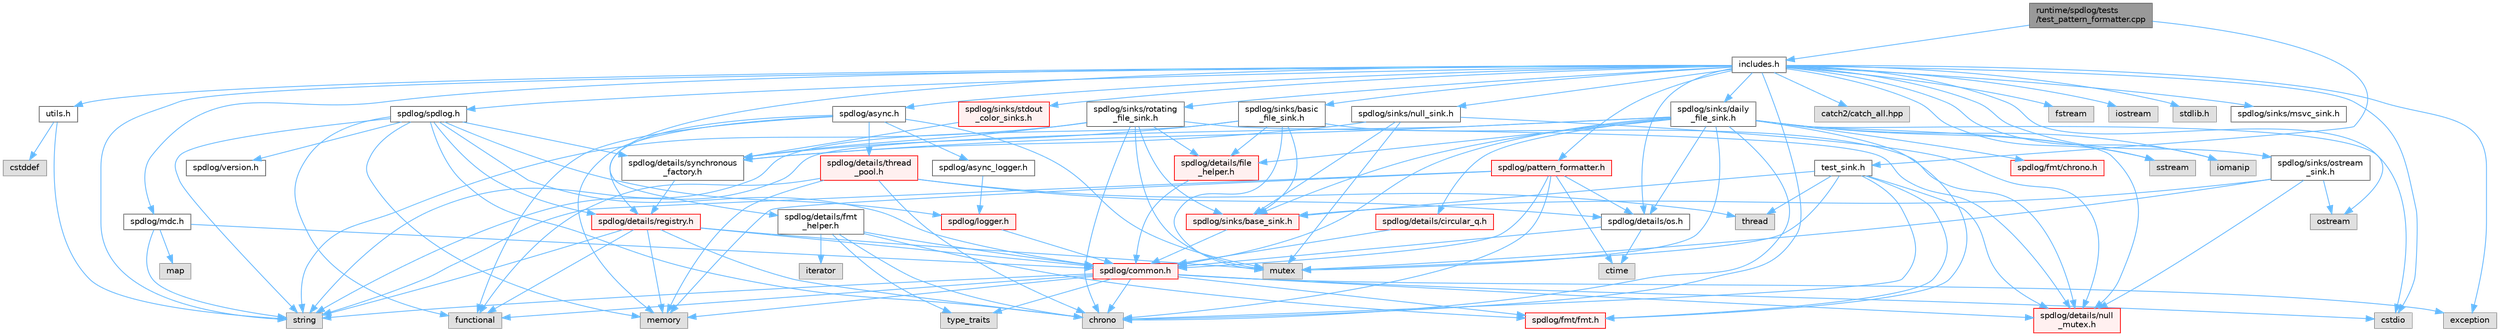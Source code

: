 digraph "runtime/spdlog/tests/test_pattern_formatter.cpp"
{
 // LATEX_PDF_SIZE
  bgcolor="transparent";
  edge [fontname=Helvetica,fontsize=10,labelfontname=Helvetica,labelfontsize=10];
  node [fontname=Helvetica,fontsize=10,shape=box,height=0.2,width=0.4];
  Node1 [id="Node000001",label="runtime/spdlog/tests\l/test_pattern_formatter.cpp",height=0.2,width=0.4,color="gray40", fillcolor="grey60", style="filled", fontcolor="black",tooltip=" "];
  Node1 -> Node2 [id="edge1_Node000001_Node000002",color="steelblue1",style="solid",tooltip=" "];
  Node2 [id="Node000002",label="includes.h",height=0.2,width=0.4,color="grey40", fillcolor="white", style="filled",URL="$includes_8h.html",tooltip=" "];
  Node2 -> Node3 [id="edge2_Node000002_Node000003",color="steelblue1",style="solid",tooltip=" "];
  Node3 [id="Node000003",label="catch2/catch_all.hpp",height=0.2,width=0.4,color="grey60", fillcolor="#E0E0E0", style="filled",tooltip=" "];
  Node2 -> Node4 [id="edge3_Node000002_Node000004",color="steelblue1",style="solid",tooltip=" "];
  Node4 [id="Node000004",label="utils.h",height=0.2,width=0.4,color="grey40", fillcolor="white", style="filled",URL="$tests_2utils_8h.html",tooltip=" "];
  Node4 -> Node5 [id="edge4_Node000004_Node000005",color="steelblue1",style="solid",tooltip=" "];
  Node5 [id="Node000005",label="cstddef",height=0.2,width=0.4,color="grey60", fillcolor="#E0E0E0", style="filled",tooltip=" "];
  Node4 -> Node6 [id="edge5_Node000004_Node000006",color="steelblue1",style="solid",tooltip=" "];
  Node6 [id="Node000006",label="string",height=0.2,width=0.4,color="grey60", fillcolor="#E0E0E0", style="filled",tooltip=" "];
  Node2 -> Node7 [id="edge6_Node000002_Node000007",color="steelblue1",style="solid",tooltip=" "];
  Node7 [id="Node000007",label="chrono",height=0.2,width=0.4,color="grey60", fillcolor="#E0E0E0", style="filled",tooltip=" "];
  Node2 -> Node8 [id="edge7_Node000002_Node000008",color="steelblue1",style="solid",tooltip=" "];
  Node8 [id="Node000008",label="cstdio",height=0.2,width=0.4,color="grey60", fillcolor="#E0E0E0", style="filled",tooltip=" "];
  Node2 -> Node9 [id="edge8_Node000002_Node000009",color="steelblue1",style="solid",tooltip=" "];
  Node9 [id="Node000009",label="exception",height=0.2,width=0.4,color="grey60", fillcolor="#E0E0E0", style="filled",tooltip=" "];
  Node2 -> Node10 [id="edge9_Node000002_Node000010",color="steelblue1",style="solid",tooltip=" "];
  Node10 [id="Node000010",label="fstream",height=0.2,width=0.4,color="grey60", fillcolor="#E0E0E0", style="filled",tooltip=" "];
  Node2 -> Node11 [id="edge10_Node000002_Node000011",color="steelblue1",style="solid",tooltip=" "];
  Node11 [id="Node000011",label="iostream",height=0.2,width=0.4,color="grey60", fillcolor="#E0E0E0", style="filled",tooltip=" "];
  Node2 -> Node12 [id="edge11_Node000002_Node000012",color="steelblue1",style="solid",tooltip=" "];
  Node12 [id="Node000012",label="ostream",height=0.2,width=0.4,color="grey60", fillcolor="#E0E0E0", style="filled",tooltip=" "];
  Node2 -> Node13 [id="edge12_Node000002_Node000013",color="steelblue1",style="solid",tooltip=" "];
  Node13 [id="Node000013",label="sstream",height=0.2,width=0.4,color="grey60", fillcolor="#E0E0E0", style="filled",tooltip=" "];
  Node2 -> Node6 [id="edge13_Node000002_Node000006",color="steelblue1",style="solid",tooltip=" "];
  Node2 -> Node14 [id="edge14_Node000002_Node000014",color="steelblue1",style="solid",tooltip=" "];
  Node14 [id="Node000014",label="iomanip",height=0.2,width=0.4,color="grey60", fillcolor="#E0E0E0", style="filled",tooltip=" "];
  Node2 -> Node15 [id="edge15_Node000002_Node000015",color="steelblue1",style="solid",tooltip=" "];
  Node15 [id="Node000015",label="stdlib.h",height=0.2,width=0.4,color="grey60", fillcolor="#E0E0E0", style="filled",tooltip=" "];
  Node2 -> Node16 [id="edge16_Node000002_Node000016",color="steelblue1",style="solid",tooltip=" "];
  Node16 [id="Node000016",label="spdlog/spdlog.h",height=0.2,width=0.4,color="grey40", fillcolor="white", style="filled",URL="$spdlog_8h.html",tooltip=" "];
  Node16 -> Node17 [id="edge17_Node000016_Node000017",color="steelblue1",style="solid",tooltip=" "];
  Node17 [id="Node000017",label="spdlog/common.h",height=0.2,width=0.4,color="red", fillcolor="#FFF0F0", style="filled",URL="$common_8h.html",tooltip=" "];
  Node17 -> Node18 [id="edge18_Node000017_Node000018",color="steelblue1",style="solid",tooltip=" "];
  Node18 [id="Node000018",label="spdlog/details/null\l_mutex.h",height=0.2,width=0.4,color="red", fillcolor="#FFF0F0", style="filled",URL="$null__mutex_8h.html",tooltip=" "];
  Node17 -> Node7 [id="edge19_Node000017_Node000007",color="steelblue1",style="solid",tooltip=" "];
  Node17 -> Node8 [id="edge20_Node000017_Node000008",color="steelblue1",style="solid",tooltip=" "];
  Node17 -> Node9 [id="edge21_Node000017_Node000009",color="steelblue1",style="solid",tooltip=" "];
  Node17 -> Node22 [id="edge22_Node000017_Node000022",color="steelblue1",style="solid",tooltip=" "];
  Node22 [id="Node000022",label="functional",height=0.2,width=0.4,color="grey60", fillcolor="#E0E0E0", style="filled",tooltip=" "];
  Node17 -> Node24 [id="edge23_Node000017_Node000024",color="steelblue1",style="solid",tooltip=" "];
  Node24 [id="Node000024",label="memory",height=0.2,width=0.4,color="grey60", fillcolor="#E0E0E0", style="filled",tooltip=" "];
  Node17 -> Node6 [id="edge24_Node000017_Node000006",color="steelblue1",style="solid",tooltip=" "];
  Node17 -> Node25 [id="edge25_Node000017_Node000025",color="steelblue1",style="solid",tooltip=" "];
  Node25 [id="Node000025",label="type_traits",height=0.2,width=0.4,color="grey60", fillcolor="#E0E0E0", style="filled",tooltip=" "];
  Node17 -> Node26 [id="edge26_Node000017_Node000026",color="steelblue1",style="solid",tooltip=" "];
  Node26 [id="Node000026",label="spdlog/fmt/fmt.h",height=0.2,width=0.4,color="red", fillcolor="#FFF0F0", style="filled",URL="$fmt_8h.html",tooltip=" "];
  Node16 -> Node185 [id="edge27_Node000016_Node000185",color="steelblue1",style="solid",tooltip=" "];
  Node185 [id="Node000185",label="spdlog/details/registry.h",height=0.2,width=0.4,color="red", fillcolor="#FFF0F0", style="filled",URL="$registry_8h.html",tooltip=" "];
  Node185 -> Node17 [id="edge28_Node000185_Node000017",color="steelblue1",style="solid",tooltip=" "];
  Node185 -> Node7 [id="edge29_Node000185_Node000007",color="steelblue1",style="solid",tooltip=" "];
  Node185 -> Node22 [id="edge30_Node000185_Node000022",color="steelblue1",style="solid",tooltip=" "];
  Node185 -> Node24 [id="edge31_Node000185_Node000024",color="steelblue1",style="solid",tooltip=" "];
  Node185 -> Node188 [id="edge32_Node000185_Node000188",color="steelblue1",style="solid",tooltip=" "];
  Node188 [id="Node000188",label="mutex",height=0.2,width=0.4,color="grey60", fillcolor="#E0E0E0", style="filled",tooltip=" "];
  Node185 -> Node6 [id="edge33_Node000185_Node000006",color="steelblue1",style="solid",tooltip=" "];
  Node16 -> Node191 [id="edge34_Node000016_Node000191",color="steelblue1",style="solid",tooltip=" "];
  Node191 [id="Node000191",label="spdlog/details/synchronous\l_factory.h",height=0.2,width=0.4,color="grey40", fillcolor="white", style="filled",URL="$synchronous__factory_8h.html",tooltip=" "];
  Node191 -> Node185 [id="edge35_Node000191_Node000185",color="steelblue1",style="solid",tooltip=" "];
  Node16 -> Node192 [id="edge36_Node000016_Node000192",color="steelblue1",style="solid",tooltip=" "];
  Node192 [id="Node000192",label="spdlog/logger.h",height=0.2,width=0.4,color="red", fillcolor="#FFF0F0", style="filled",URL="$logger_8h.html",tooltip=" "];
  Node192 -> Node17 [id="edge37_Node000192_Node000017",color="steelblue1",style="solid",tooltip=" "];
  Node16 -> Node198 [id="edge38_Node000016_Node000198",color="steelblue1",style="solid",tooltip=" "];
  Node198 [id="Node000198",label="spdlog/version.h",height=0.2,width=0.4,color="grey40", fillcolor="white", style="filled",URL="$spdlog_2include_2spdlog_2version_8h.html",tooltip=" "];
  Node16 -> Node7 [id="edge39_Node000016_Node000007",color="steelblue1",style="solid",tooltip=" "];
  Node16 -> Node22 [id="edge40_Node000016_Node000022",color="steelblue1",style="solid",tooltip=" "];
  Node16 -> Node24 [id="edge41_Node000016_Node000024",color="steelblue1",style="solid",tooltip=" "];
  Node16 -> Node6 [id="edge42_Node000016_Node000006",color="steelblue1",style="solid",tooltip=" "];
  Node2 -> Node199 [id="edge43_Node000002_Node000199",color="steelblue1",style="solid",tooltip=" "];
  Node199 [id="Node000199",label="spdlog/async.h",height=0.2,width=0.4,color="grey40", fillcolor="white", style="filled",URL="$async_8h.html",tooltip=" "];
  Node199 -> Node200 [id="edge44_Node000199_Node000200",color="steelblue1",style="solid",tooltip=" "];
  Node200 [id="Node000200",label="spdlog/async_logger.h",height=0.2,width=0.4,color="grey40", fillcolor="white", style="filled",URL="$async__logger_8h.html",tooltip=" "];
  Node200 -> Node192 [id="edge45_Node000200_Node000192",color="steelblue1",style="solid",tooltip=" "];
  Node199 -> Node185 [id="edge46_Node000199_Node000185",color="steelblue1",style="solid",tooltip=" "];
  Node199 -> Node201 [id="edge47_Node000199_Node000201",color="steelblue1",style="solid",tooltip=" "];
  Node201 [id="Node000201",label="spdlog/details/thread\l_pool.h",height=0.2,width=0.4,color="red", fillcolor="#FFF0F0", style="filled",URL="$thread__pool_8h.html",tooltip=" "];
  Node201 -> Node203 [id="edge48_Node000201_Node000203",color="steelblue1",style="solid",tooltip=" "];
  Node203 [id="Node000203",label="spdlog/details/os.h",height=0.2,width=0.4,color="grey40", fillcolor="white", style="filled",URL="$details_2os_8h.html",tooltip=" "];
  Node203 -> Node204 [id="edge49_Node000203_Node000204",color="steelblue1",style="solid",tooltip=" "];
  Node204 [id="Node000204",label="ctime",height=0.2,width=0.4,color="grey60", fillcolor="#E0E0E0", style="filled",tooltip=" "];
  Node203 -> Node17 [id="edge50_Node000203_Node000017",color="steelblue1",style="solid",tooltip=" "];
  Node201 -> Node7 [id="edge51_Node000201_Node000007",color="steelblue1",style="solid",tooltip=" "];
  Node201 -> Node22 [id="edge52_Node000201_Node000022",color="steelblue1",style="solid",tooltip=" "];
  Node201 -> Node24 [id="edge53_Node000201_Node000024",color="steelblue1",style="solid",tooltip=" "];
  Node201 -> Node189 [id="edge54_Node000201_Node000189",color="steelblue1",style="solid",tooltip=" "];
  Node189 [id="Node000189",label="thread",height=0.2,width=0.4,color="grey60", fillcolor="#E0E0E0", style="filled",tooltip=" "];
  Node199 -> Node22 [id="edge55_Node000199_Node000022",color="steelblue1",style="solid",tooltip=" "];
  Node199 -> Node24 [id="edge56_Node000199_Node000024",color="steelblue1",style="solid",tooltip=" "];
  Node199 -> Node188 [id="edge57_Node000199_Node000188",color="steelblue1",style="solid",tooltip=" "];
  Node2 -> Node205 [id="edge58_Node000002_Node000205",color="steelblue1",style="solid",tooltip=" "];
  Node205 [id="Node000205",label="spdlog/details/fmt\l_helper.h",height=0.2,width=0.4,color="grey40", fillcolor="white", style="filled",URL="$fmt__helper_8h.html",tooltip=" "];
  Node205 -> Node7 [id="edge59_Node000205_Node000007",color="steelblue1",style="solid",tooltip=" "];
  Node205 -> Node184 [id="edge60_Node000205_Node000184",color="steelblue1",style="solid",tooltip=" "];
  Node184 [id="Node000184",label="iterator",height=0.2,width=0.4,color="grey60", fillcolor="#E0E0E0", style="filled",tooltip=" "];
  Node205 -> Node17 [id="edge61_Node000205_Node000017",color="steelblue1",style="solid",tooltip=" "];
  Node205 -> Node26 [id="edge62_Node000205_Node000026",color="steelblue1",style="solid",tooltip=" "];
  Node205 -> Node25 [id="edge63_Node000205_Node000025",color="steelblue1",style="solid",tooltip=" "];
  Node2 -> Node203 [id="edge64_Node000002_Node000203",color="steelblue1",style="solid",tooltip=" "];
  Node2 -> Node206 [id="edge65_Node000002_Node000206",color="steelblue1",style="solid",tooltip=" "];
  Node206 [id="Node000206",label="spdlog/mdc.h",height=0.2,width=0.4,color="grey40", fillcolor="white", style="filled",URL="$mdc_8h.html",tooltip=" "];
  Node206 -> Node207 [id="edge66_Node000206_Node000207",color="steelblue1",style="solid",tooltip=" "];
  Node207 [id="Node000207",label="map",height=0.2,width=0.4,color="grey60", fillcolor="#E0E0E0", style="filled",tooltip=" "];
  Node206 -> Node6 [id="edge67_Node000206_Node000006",color="steelblue1",style="solid",tooltip=" "];
  Node206 -> Node17 [id="edge68_Node000206_Node000017",color="steelblue1",style="solid",tooltip=" "];
  Node2 -> Node208 [id="edge69_Node000002_Node000208",color="steelblue1",style="solid",tooltip=" "];
  Node208 [id="Node000208",label="spdlog/sinks/basic\l_file_sink.h",height=0.2,width=0.4,color="grey40", fillcolor="white", style="filled",URL="$basic__file__sink_8h.html",tooltip=" "];
  Node208 -> Node209 [id="edge70_Node000208_Node000209",color="steelblue1",style="solid",tooltip=" "];
  Node209 [id="Node000209",label="spdlog/details/file\l_helper.h",height=0.2,width=0.4,color="red", fillcolor="#FFF0F0", style="filled",URL="$file__helper_8h.html",tooltip=" "];
  Node209 -> Node17 [id="edge71_Node000209_Node000017",color="steelblue1",style="solid",tooltip=" "];
  Node208 -> Node18 [id="edge72_Node000208_Node000018",color="steelblue1",style="solid",tooltip=" "];
  Node208 -> Node191 [id="edge73_Node000208_Node000191",color="steelblue1",style="solid",tooltip=" "];
  Node208 -> Node211 [id="edge74_Node000208_Node000211",color="steelblue1",style="solid",tooltip=" "];
  Node211 [id="Node000211",label="spdlog/sinks/base_sink.h",height=0.2,width=0.4,color="red", fillcolor="#FFF0F0", style="filled",URL="$base__sink_8h.html",tooltip=" "];
  Node211 -> Node17 [id="edge75_Node000211_Node000017",color="steelblue1",style="solid",tooltip=" "];
  Node208 -> Node188 [id="edge76_Node000208_Node000188",color="steelblue1",style="solid",tooltip=" "];
  Node208 -> Node6 [id="edge77_Node000208_Node000006",color="steelblue1",style="solid",tooltip=" "];
  Node2 -> Node214 [id="edge78_Node000002_Node000214",color="steelblue1",style="solid",tooltip=" "];
  Node214 [id="Node000214",label="spdlog/sinks/daily\l_file_sink.h",height=0.2,width=0.4,color="grey40", fillcolor="white", style="filled",URL="$daily__file__sink_8h.html",tooltip=" "];
  Node214 -> Node17 [id="edge79_Node000214_Node000017",color="steelblue1",style="solid",tooltip=" "];
  Node214 -> Node194 [id="edge80_Node000214_Node000194",color="steelblue1",style="solid",tooltip=" "];
  Node194 [id="Node000194",label="spdlog/details/circular_q.h",height=0.2,width=0.4,color="red", fillcolor="#FFF0F0", style="filled",URL="$circular__q_8h.html",tooltip=" "];
  Node194 -> Node17 [id="edge81_Node000194_Node000017",color="steelblue1",style="solid",tooltip=" "];
  Node214 -> Node209 [id="edge82_Node000214_Node000209",color="steelblue1",style="solid",tooltip=" "];
  Node214 -> Node18 [id="edge83_Node000214_Node000018",color="steelblue1",style="solid",tooltip=" "];
  Node214 -> Node203 [id="edge84_Node000214_Node000203",color="steelblue1",style="solid",tooltip=" "];
  Node214 -> Node191 [id="edge85_Node000214_Node000191",color="steelblue1",style="solid",tooltip=" "];
  Node214 -> Node215 [id="edge86_Node000214_Node000215",color="steelblue1",style="solid",tooltip=" "];
  Node215 [id="Node000215",label="spdlog/fmt/chrono.h",height=0.2,width=0.4,color="red", fillcolor="#FFF0F0", style="filled",URL="$spdlog_2include_2spdlog_2fmt_2chrono_8h.html",tooltip=" "];
  Node214 -> Node26 [id="edge87_Node000214_Node000026",color="steelblue1",style="solid",tooltip=" "];
  Node214 -> Node211 [id="edge88_Node000214_Node000211",color="steelblue1",style="solid",tooltip=" "];
  Node214 -> Node7 [id="edge89_Node000214_Node000007",color="steelblue1",style="solid",tooltip=" "];
  Node214 -> Node8 [id="edge90_Node000214_Node000008",color="steelblue1",style="solid",tooltip=" "];
  Node214 -> Node14 [id="edge91_Node000214_Node000014",color="steelblue1",style="solid",tooltip=" "];
  Node214 -> Node188 [id="edge92_Node000214_Node000188",color="steelblue1",style="solid",tooltip=" "];
  Node214 -> Node13 [id="edge93_Node000214_Node000013",color="steelblue1",style="solid",tooltip=" "];
  Node214 -> Node6 [id="edge94_Node000214_Node000006",color="steelblue1",style="solid",tooltip=" "];
  Node2 -> Node217 [id="edge95_Node000002_Node000217",color="steelblue1",style="solid",tooltip=" "];
  Node217 [id="Node000217",label="spdlog/sinks/null_sink.h",height=0.2,width=0.4,color="grey40", fillcolor="white", style="filled",URL="$null__sink_8h.html",tooltip=" "];
  Node217 -> Node18 [id="edge96_Node000217_Node000018",color="steelblue1",style="solid",tooltip=" "];
  Node217 -> Node191 [id="edge97_Node000217_Node000191",color="steelblue1",style="solid",tooltip=" "];
  Node217 -> Node211 [id="edge98_Node000217_Node000211",color="steelblue1",style="solid",tooltip=" "];
  Node217 -> Node188 [id="edge99_Node000217_Node000188",color="steelblue1",style="solid",tooltip=" "];
  Node2 -> Node218 [id="edge100_Node000002_Node000218",color="steelblue1",style="solid",tooltip=" "];
  Node218 [id="Node000218",label="spdlog/sinks/ostream\l_sink.h",height=0.2,width=0.4,color="grey40", fillcolor="white", style="filled",URL="$ostream__sink_8h.html",tooltip=" "];
  Node218 -> Node18 [id="edge101_Node000218_Node000018",color="steelblue1",style="solid",tooltip=" "];
  Node218 -> Node211 [id="edge102_Node000218_Node000211",color="steelblue1",style="solid",tooltip=" "];
  Node218 -> Node188 [id="edge103_Node000218_Node000188",color="steelblue1",style="solid",tooltip=" "];
  Node218 -> Node12 [id="edge104_Node000218_Node000012",color="steelblue1",style="solid",tooltip=" "];
  Node2 -> Node219 [id="edge105_Node000002_Node000219",color="steelblue1",style="solid",tooltip=" "];
  Node219 [id="Node000219",label="spdlog/sinks/rotating\l_file_sink.h",height=0.2,width=0.4,color="grey40", fillcolor="white", style="filled",URL="$rotating__file__sink_8h.html",tooltip=" "];
  Node219 -> Node209 [id="edge106_Node000219_Node000209",color="steelblue1",style="solid",tooltip=" "];
  Node219 -> Node18 [id="edge107_Node000219_Node000018",color="steelblue1",style="solid",tooltip=" "];
  Node219 -> Node191 [id="edge108_Node000219_Node000191",color="steelblue1",style="solid",tooltip=" "];
  Node219 -> Node211 [id="edge109_Node000219_Node000211",color="steelblue1",style="solid",tooltip=" "];
  Node219 -> Node7 [id="edge110_Node000219_Node000007",color="steelblue1",style="solid",tooltip=" "];
  Node219 -> Node188 [id="edge111_Node000219_Node000188",color="steelblue1",style="solid",tooltip=" "];
  Node219 -> Node6 [id="edge112_Node000219_Node000006",color="steelblue1",style="solid",tooltip=" "];
  Node2 -> Node220 [id="edge113_Node000002_Node000220",color="steelblue1",style="solid",tooltip=" "];
  Node220 [id="Node000220",label="spdlog/sinks/stdout\l_color_sinks.h",height=0.2,width=0.4,color="red", fillcolor="#FFF0F0", style="filled",URL="$stdout__color__sinks_8h.html",tooltip=" "];
  Node220 -> Node191 [id="edge114_Node000220_Node000191",color="steelblue1",style="solid",tooltip=" "];
  Node2 -> Node223 [id="edge115_Node000002_Node000223",color="steelblue1",style="solid",tooltip=" "];
  Node223 [id="Node000223",label="spdlog/sinks/msvc_sink.h",height=0.2,width=0.4,color="grey40", fillcolor="white", style="filled",URL="$msvc__sink_8h.html",tooltip=" "];
  Node2 -> Node224 [id="edge116_Node000002_Node000224",color="steelblue1",style="solid",tooltip=" "];
  Node224 [id="Node000224",label="spdlog/pattern_formatter.h",height=0.2,width=0.4,color="red", fillcolor="#FFF0F0", style="filled",URL="$pattern__formatter_8h.html",tooltip=" "];
  Node224 -> Node17 [id="edge117_Node000224_Node000017",color="steelblue1",style="solid",tooltip=" "];
  Node224 -> Node203 [id="edge118_Node000224_Node000203",color="steelblue1",style="solid",tooltip=" "];
  Node224 -> Node7 [id="edge119_Node000224_Node000007",color="steelblue1",style="solid",tooltip=" "];
  Node224 -> Node204 [id="edge120_Node000224_Node000204",color="steelblue1",style="solid",tooltip=" "];
  Node224 -> Node24 [id="edge121_Node000224_Node000024",color="steelblue1",style="solid",tooltip=" "];
  Node224 -> Node6 [id="edge122_Node000224_Node000006",color="steelblue1",style="solid",tooltip=" "];
  Node1 -> Node225 [id="edge123_Node000001_Node000225",color="steelblue1",style="solid",tooltip=" "];
  Node225 [id="Node000225",label="test_sink.h",height=0.2,width=0.4,color="grey40", fillcolor="white", style="filled",URL="$test__sink_8h.html",tooltip=" "];
  Node225 -> Node18 [id="edge124_Node000225_Node000018",color="steelblue1",style="solid",tooltip=" "];
  Node225 -> Node211 [id="edge125_Node000225_Node000211",color="steelblue1",style="solid",tooltip=" "];
  Node225 -> Node26 [id="edge126_Node000225_Node000026",color="steelblue1",style="solid",tooltip=" "];
  Node225 -> Node7 [id="edge127_Node000225_Node000007",color="steelblue1",style="solid",tooltip=" "];
  Node225 -> Node188 [id="edge128_Node000225_Node000188",color="steelblue1",style="solid",tooltip=" "];
  Node225 -> Node189 [id="edge129_Node000225_Node000189",color="steelblue1",style="solid",tooltip=" "];
}

